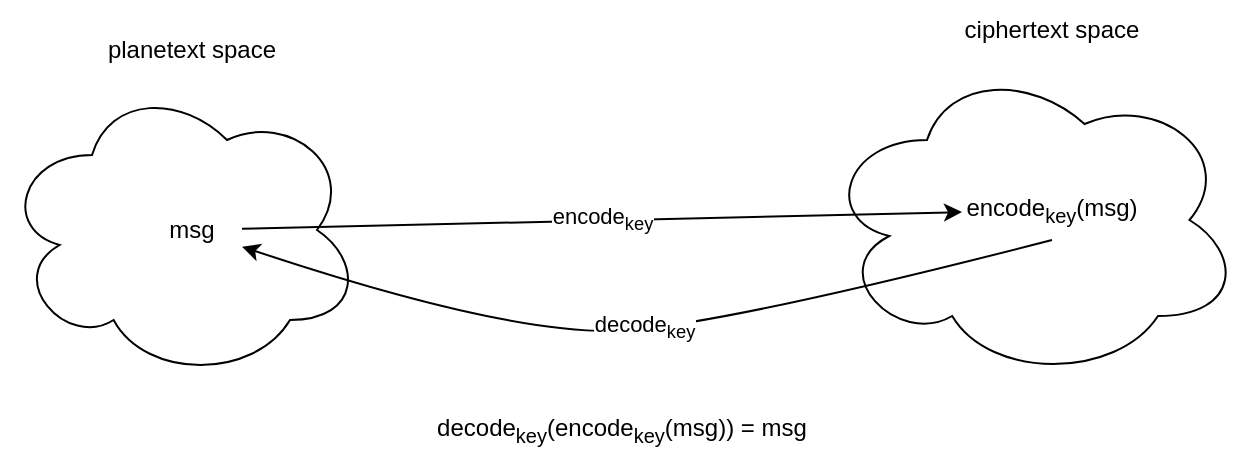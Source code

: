 <mxfile>
    <diagram id="liNp4hHYJ3FcAV50ZvGn" name="Page-1">
        <mxGraphModel dx="876" dy="520" grid="1" gridSize="10" guides="1" tooltips="1" connect="1" arrows="1" fold="1" page="1" pageScale="1" pageWidth="850" pageHeight="1100" math="0" shadow="0">
            <root>
                <mxCell id="0"/>
                <mxCell id="1" parent="0"/>
                <mxCell id="9" value="" style="ellipse;shape=cloud;whiteSpace=wrap;html=1;" vertex="1" parent="1">
                    <mxGeometry x="490" y="110" width="210" height="160" as="geometry"/>
                </mxCell>
                <mxCell id="3" value="planetext space" style="text;html=1;strokeColor=none;fillColor=none;align=center;verticalAlign=middle;whiteSpace=wrap;rounded=0;" vertex="1" parent="1">
                    <mxGeometry x="90" y="90" width="170" height="30" as="geometry"/>
                </mxCell>
                <mxCell id="7" value="" style="ellipse;shape=cloud;whiteSpace=wrap;html=1;" vertex="1" parent="1">
                    <mxGeometry x="80" y="120" width="180" height="150" as="geometry"/>
                </mxCell>
                <mxCell id="8" value="encode&lt;sub&gt;key&lt;/sub&gt;" style="endArrow=classic;html=1;" edge="1" parent="1" source="10" target="11">
                    <mxGeometry width="50" height="50" relative="1" as="geometry">
                        <mxPoint x="330" y="230" as="sourcePoint"/>
                        <mxPoint x="470" y="180" as="targetPoint"/>
                    </mxGeometry>
                </mxCell>
                <mxCell id="10" value="msg" style="text;html=1;strokeColor=none;fillColor=none;align=center;verticalAlign=middle;whiteSpace=wrap;rounded=0;" vertex="1" parent="1">
                    <mxGeometry x="150" y="180" width="50" height="30" as="geometry"/>
                </mxCell>
                <mxCell id="11" value="encode&lt;sub&gt;key&lt;/sub&gt;(msg)" style="text;html=1;strokeColor=none;fillColor=none;align=center;verticalAlign=middle;whiteSpace=wrap;rounded=0;" vertex="1" parent="1">
                    <mxGeometry x="560" y="170" width="90" height="30" as="geometry"/>
                </mxCell>
                <mxCell id="12" value="decode&lt;sub&gt;key&lt;/sub&gt;" style="curved=1;endArrow=classic;html=1;exitX=0.5;exitY=1;exitDx=0;exitDy=0;" edge="1" parent="1" source="11" target="10">
                    <mxGeometry width="50" height="50" relative="1" as="geometry">
                        <mxPoint x="420" y="330" as="sourcePoint"/>
                        <mxPoint x="470" y="280" as="targetPoint"/>
                        <Array as="points">
                            <mxPoint x="450" y="240"/>
                            <mxPoint x="340" y="250"/>
                        </Array>
                    </mxGeometry>
                </mxCell>
                <mxCell id="14" value="ciphertext space" style="text;html=1;strokeColor=none;fillColor=none;align=center;verticalAlign=middle;whiteSpace=wrap;rounded=0;" vertex="1" parent="1">
                    <mxGeometry x="520" y="80" width="170" height="30" as="geometry"/>
                </mxCell>
                <mxCell id="15" value="decode&lt;sub&gt;key&lt;/sub&gt;(encode&lt;sub&gt;key&lt;/sub&gt;(msg)) = msg" style="text;html=1;strokeColor=none;fillColor=none;align=center;verticalAlign=middle;whiteSpace=wrap;rounded=0;" vertex="1" parent="1">
                    <mxGeometry x="260" y="280" width="260" height="30" as="geometry"/>
                </mxCell>
            </root>
        </mxGraphModel>
    </diagram>
</mxfile>